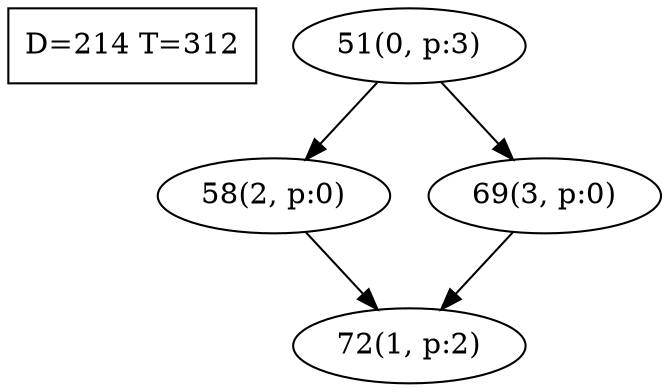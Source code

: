 digraph Task {
i [shape=box, label="D=214 T=312"]; 
0 [label="51(0, p:3)"];
1 [label="72(1, p:2)"];
2 [label="58(2, p:0)"];
3 [label="69(3, p:0)"];
0 -> 2;
0 -> 3;
2 -> 1;
3 -> 1;
}